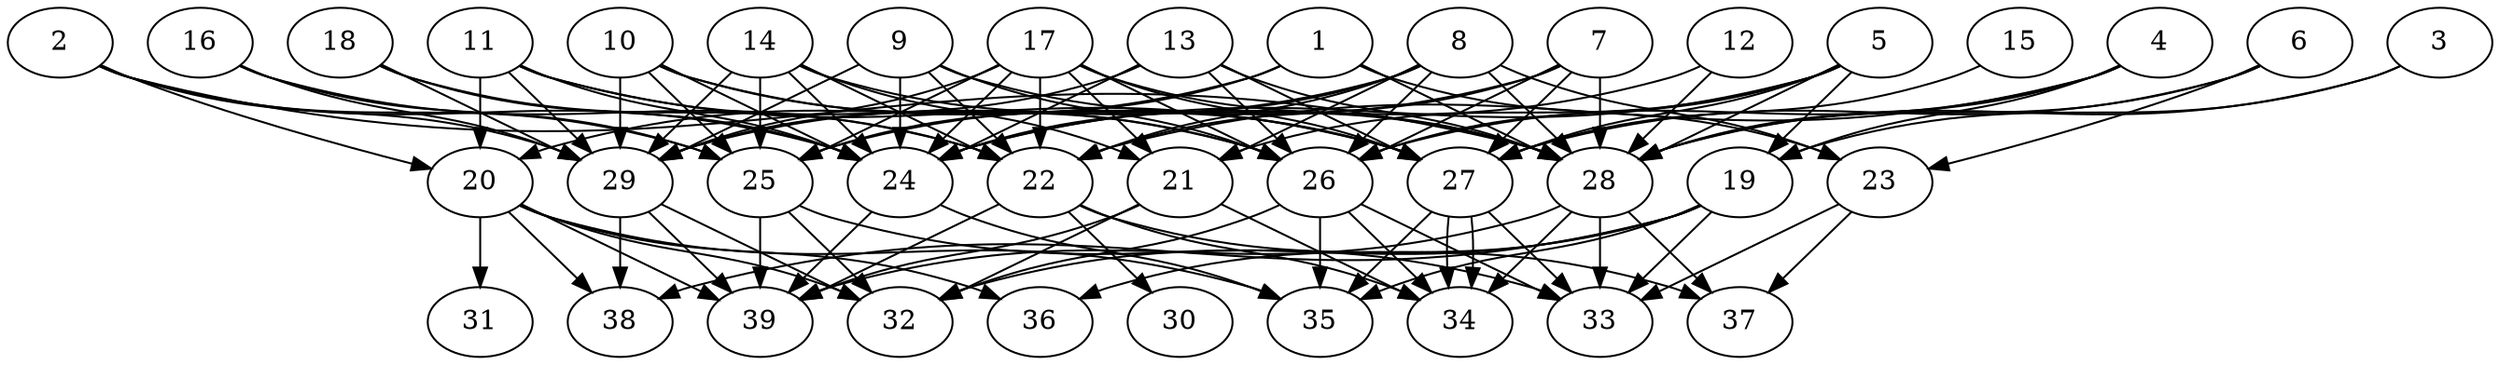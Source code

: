 // DAG (tier=3-complex, mode=data, n=39, ccr=0.518, fat=0.854, density=0.657, regular=0.374, jump=0.333, mindata=4194304, maxdata=33554432)
// DAG automatically generated by daggen at Sun Aug 24 16:33:35 2025
// /home/ermia/Project/Environments/daggen/bin/daggen --dot --ccr 0.518 --fat 0.854 --regular 0.374 --density 0.657 --jump 0.333 --mindata 4194304 --maxdata 33554432 -n 39 
digraph G {
  1 [size="472696358139276480", alpha="0.01", expect_size="236348179069638240"]
  1 -> 20 [size ="897046542286848"]
  1 -> 23 [size ="897046542286848"]
  1 -> 25 [size ="897046542286848"]
  1 -> 28 [size ="897046542286848"]
  2 [size="64330656622170360", alpha="0.08", expect_size="32165328311085180"]
  2 -> 20 [size ="1525880824266752"]
  2 -> 24 [size ="1525880824266752"]
  2 -> 25 [size ="1525880824266752"]
  2 -> 28 [size ="1525880824266752"]
  2 -> 29 [size ="1525880824266752"]
  3 [size="168891452972559808", alpha="0.11", expect_size="84445726486279904"]
  3 -> 19 [size ="160930411315200"]
  3 -> 28 [size ="160930411315200"]
  4 [size="226819909105095712", alpha="0.14", expect_size="113409954552547856"]
  4 -> 19 [size ="8243986728747008"]
  4 -> 22 [size ="8243986728747008"]
  4 -> 26 [size ="8243986728747008"]
  4 -> 28 [size ="8243986728747008"]
  5 [size="97940968469102784", alpha="0.05", expect_size="48970484234551392"]
  5 -> 19 [size ="3644967826227200"]
  5 -> 21 [size ="3644967826227200"]
  5 -> 24 [size ="3644967826227200"]
  5 -> 26 [size ="3644967826227200"]
  5 -> 27 [size ="3644967826227200"]
  5 -> 28 [size ="3644967826227200"]
  6 [size="109347588941386656", alpha="0.14", expect_size="54673794470693328"]
  6 -> 23 [size ="6607238646988800"]
  6 -> 27 [size ="6607238646988800"]
  6 -> 28 [size ="6607238646988800"]
  7 [size="14187223121029029167104", alpha="0.16", expect_size="7093611560514514583552"]
  7 -> 22 [size ="4688366847131648"]
  7 -> 25 [size ="4688366847131648"]
  7 -> 26 [size ="4688366847131648"]
  7 -> 27 [size ="4688366847131648"]
  7 -> 28 [size ="4688366847131648"]
  8 [size="12369728132469489664000", alpha="0.17", expect_size="6184864066234744832000"]
  8 -> 21 [size ="4278879833292800"]
  8 -> 22 [size ="4278879833292800"]
  8 -> 23 [size ="4278879833292800"]
  8 -> 24 [size ="4278879833292800"]
  8 -> 26 [size ="4278879833292800"]
  8 -> 28 [size ="4278879833292800"]
  8 -> 29 [size ="4278879833292800"]
  9 [size="461521297421443968", alpha="0.06", expect_size="230760648710721984"]
  9 -> 22 [size ="8299831571251200"]
  9 -> 24 [size ="8299831571251200"]
  9 -> 26 [size ="8299831571251200"]
  9 -> 28 [size ="8299831571251200"]
  9 -> 29 [size ="8299831571251200"]
  10 [size="140095588245159904", alpha="0.09", expect_size="70047794122579952"]
  10 -> 24 [size ="2507144746237952"]
  10 -> 25 [size ="2507144746237952"]
  10 -> 26 [size ="2507144746237952"]
  10 -> 27 [size ="2507144746237952"]
  10 -> 29 [size ="2507144746237952"]
  11 [size="29290076652000000", alpha="0.02", expect_size="14645038326000000"]
  11 -> 20 [size ="536870912000000"]
  11 -> 24 [size ="536870912000000"]
  11 -> 26 [size ="536870912000000"]
  11 -> 27 [size ="536870912000000"]
  11 -> 29 [size ="536870912000000"]
  12 [size="287310281046337952", alpha="0.15", expect_size="143655140523168976"]
  12 -> 24 [size ="718060684050432"]
  12 -> 28 [size ="718060684050432"]
  13 [size="20124054544897816", alpha="0.04", expect_size="10062027272448908"]
  13 -> 24 [size ="1663247568601088"]
  13 -> 26 [size ="1663247568601088"]
  13 -> 27 [size ="1663247568601088"]
  13 -> 28 [size ="1663247568601088"]
  13 -> 29 [size ="1663247568601088"]
  14 [size="14978130942620074", alpha="0.18", expect_size="7489065471310037"]
  14 -> 21 [size ="937571093839872"]
  14 -> 22 [size ="937571093839872"]
  14 -> 24 [size ="937571093839872"]
  14 -> 25 [size ="937571093839872"]
  14 -> 27 [size ="937571093839872"]
  14 -> 29 [size ="937571093839872"]
  15 [size="104315798537708096", alpha="0.01", expect_size="52157899268854048"]
  15 -> 27 [size ="2224122717274112"]
  16 [size="225373642525333120", alpha="0.11", expect_size="112686821262666560"]
  16 -> 22 [size ="3705015420059648"]
  16 -> 25 [size ="3705015420059648"]
  16 -> 29 [size ="3705015420059648"]
  17 [size="20774884955112775614464", alpha="0.05", expect_size="10387442477556387807232"]
  17 -> 21 [size ="6045734512099328"]
  17 -> 22 [size ="6045734512099328"]
  17 -> 24 [size ="6045734512099328"]
  17 -> 25 [size ="6045734512099328"]
  17 -> 26 [size ="6045734512099328"]
  17 -> 27 [size ="6045734512099328"]
  17 -> 28 [size ="6045734512099328"]
  17 -> 29 [size ="6045734512099328"]
  18 [size="170350760081312672", alpha="0.16", expect_size="85175380040656336"]
  18 -> 22 [size ="4648787716866048"]
  18 -> 24 [size ="4648787716866048"]
  18 -> 29 [size ="4648787716866048"]
  19 [size="3907322042918010368", alpha="0.10", expect_size="1953661021459005184"]
  19 -> 32 [size ="1626831908241408"]
  19 -> 33 [size ="1626831908241408"]
  19 -> 35 [size ="1626831908241408"]
  19 -> 36 [size ="1626831908241408"]
  19 -> 38 [size ="1626831908241408"]
  20 [size="275490628109876544", alpha="0.02", expect_size="137745314054938272"]
  20 -> 31 [size ="5756078469939200"]
  20 -> 32 [size ="5756078469939200"]
  20 -> 35 [size ="5756078469939200"]
  20 -> 36 [size ="5756078469939200"]
  20 -> 38 [size ="5756078469939200"]
  20 -> 39 [size ="5756078469939200"]
  21 [size="20215836350794377986048", alpha="0.00", expect_size="10107918175397188993024"]
  21 -> 32 [size ="5936782373814272"]
  21 -> 34 [size ="5936782373814272"]
  21 -> 39 [size ="5936782373814272"]
  22 [size="2411235044010843136", alpha="0.18", expect_size="1205617522005421568"]
  22 -> 30 [size ="2551425322188800"]
  22 -> 34 [size ="2551425322188800"]
  22 -> 37 [size ="2551425322188800"]
  22 -> 39 [size ="2551425322188800"]
  23 [size="333310388797456320", alpha="0.10", expect_size="166655194398728160"]
  23 -> 33 [size ="7529627962572800"]
  23 -> 37 [size ="7529627962572800"]
  24 [size="215450200897175296", alpha="0.08", expect_size="107725100448587648"]
  24 -> 35 [size ="3713835412226048"]
  24 -> 39 [size ="3713835412226048"]
  25 [size="286669431288461952", alpha="0.08", expect_size="143334715644230976"]
  25 -> 32 [size ="5090492177973248"]
  25 -> 33 [size ="5090492177973248"]
  25 -> 39 [size ="5090492177973248"]
  26 [size="2485713269044384768", alpha="0.14", expect_size="1242856634522192384"]
  26 -> 32 [size ="1843902239735808"]
  26 -> 33 [size ="1843902239735808"]
  26 -> 34 [size ="1843902239735808"]
  26 -> 35 [size ="1843902239735808"]
  27 [size="6805575680171872", alpha="0.18", expect_size="3402787840085936"]
  27 -> 33 [size ="480708342579200"]
  27 -> 34 [size ="480708342579200"]
  27 -> 34 [size ="480708342579200"]
  27 -> 35 [size ="480708342579200"]
  28 [size="240543102780276544", alpha="0.12", expect_size="120271551390138272"]
  28 -> 33 [size ="6416527200878592"]
  28 -> 34 [size ="6416527200878592"]
  28 -> 37 [size ="6416527200878592"]
  28 -> 39 [size ="6416527200878592"]
  29 [size="8622473220319825920", alpha="0.06", expect_size="4311236610159912960"]
  29 -> 32 [size ="6791669668118528"]
  29 -> 38 [size ="6791669668118528"]
  29 -> 39 [size ="6791669668118528"]
  30 [size="5607863095127478272", alpha="0.08", expect_size="2803931547563739136"]
  31 [size="12711112268307400", alpha="0.15", expect_size="6355556134153700"]
  32 [size="207986505358763884544", alpha="0.16", expect_size="103993252679381942272"]
  33 [size="16499400580827555840", alpha="0.04", expect_size="8249700290413777920"]
  34 [size="695664723197006184448", alpha="0.06", expect_size="347832361598503092224"]
  35 [size="44579513544734384", alpha="0.06", expect_size="22289756772367192"]
  36 [size="83820955363628352", alpha="0.10", expect_size="41910477681814176"]
  37 [size="107255340737324576", alpha="0.00", expect_size="53627670368662288"]
  38 [size="246969607150309998592", alpha="0.05", expect_size="123484803575154999296"]
  39 [size="1117936602162696832", alpha="0.05", expect_size="558968301081348416"]
}